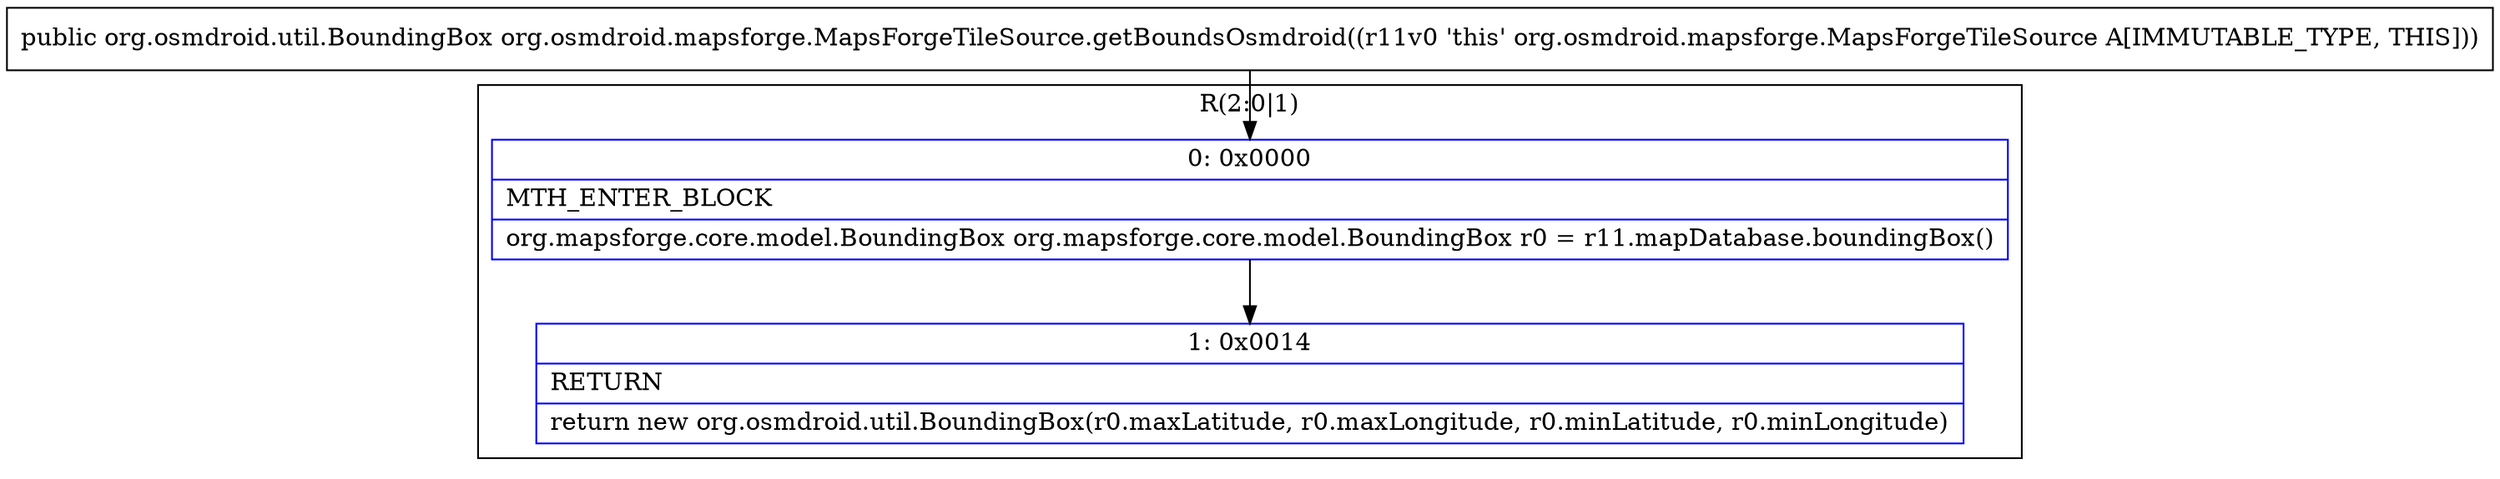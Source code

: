 digraph "CFG fororg.osmdroid.mapsforge.MapsForgeTileSource.getBoundsOsmdroid()Lorg\/osmdroid\/util\/BoundingBox;" {
subgraph cluster_Region_1763775523 {
label = "R(2:0|1)";
node [shape=record,color=blue];
Node_0 [shape=record,label="{0\:\ 0x0000|MTH_ENTER_BLOCK\l|org.mapsforge.core.model.BoundingBox org.mapsforge.core.model.BoundingBox r0 = r11.mapDatabase.boundingBox()\l}"];
Node_1 [shape=record,label="{1\:\ 0x0014|RETURN\l|return new org.osmdroid.util.BoundingBox(r0.maxLatitude, r0.maxLongitude, r0.minLatitude, r0.minLongitude)\l}"];
}
MethodNode[shape=record,label="{public org.osmdroid.util.BoundingBox org.osmdroid.mapsforge.MapsForgeTileSource.getBoundsOsmdroid((r11v0 'this' org.osmdroid.mapsforge.MapsForgeTileSource A[IMMUTABLE_TYPE, THIS])) }"];
MethodNode -> Node_0;
Node_0 -> Node_1;
}


